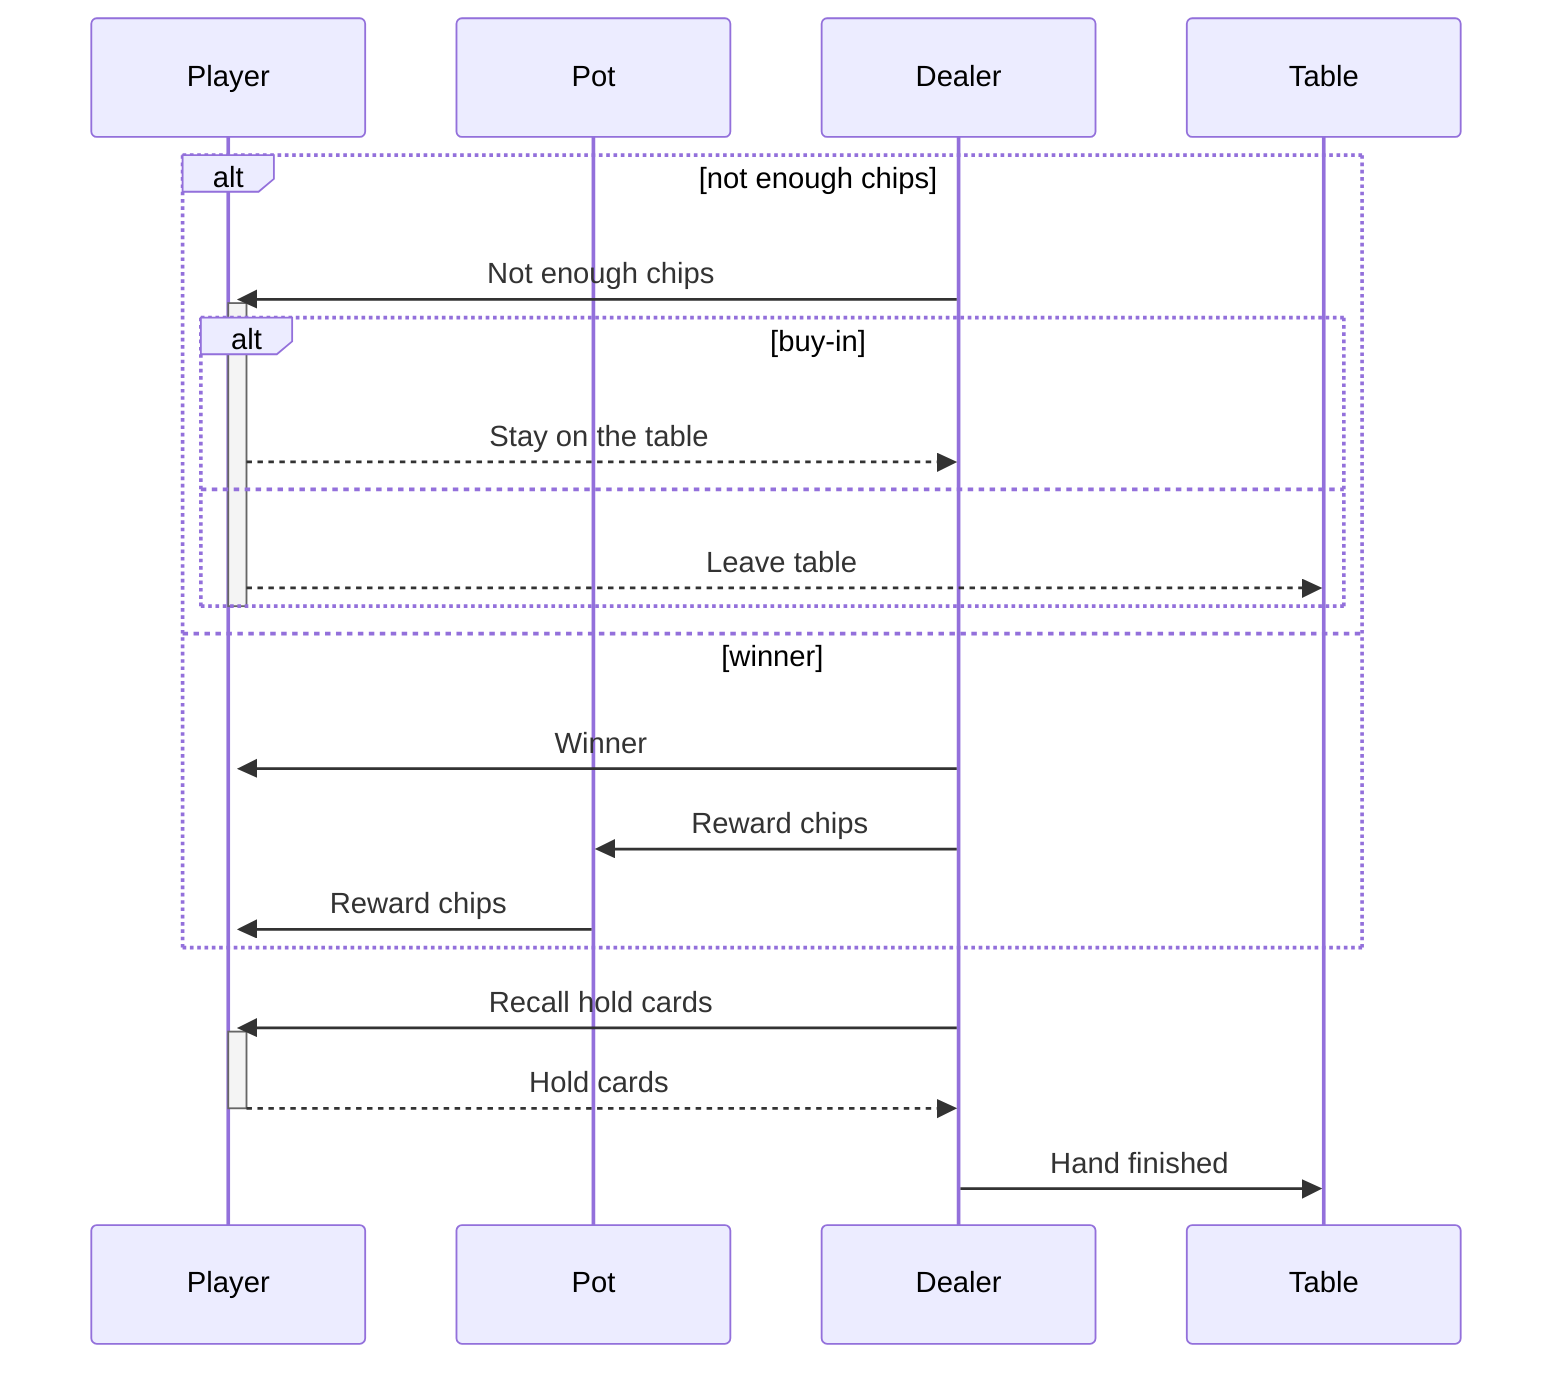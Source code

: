 sequenceDiagram
    participant Player
    participant Pot
    participant Dealer
    participant Table

    alt not enough chips
        Dealer->>+Player: Not enough chips
        activate Player
        alt buy-in
            Player-->>Dealer: Stay on the table
        else
            Player-->>Table: Leave table
        end
        deactivate Player
    else winner
        Dealer->>Player: Winner
        Dealer->>Pot: Reward chips
        Pot->>Player: Reward chips
    end

    Dealer->>+Player: Recall hold cards
    Player-->>-Dealer: Hold cards
    Dealer->>Table: Hand finished